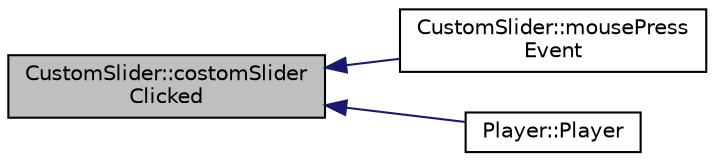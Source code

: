 digraph "CustomSlider::costomSliderClicked"
{
  edge [fontname="Helvetica",fontsize="10",labelfontname="Helvetica",labelfontsize="10"];
  node [fontname="Helvetica",fontsize="10",shape=record];
  rankdir="LR";
  Node5 [label="CustomSlider::costomSlider\lClicked",height=0.2,width=0.4,color="black", fillcolor="grey75", style="filled", fontcolor="black"];
  Node5 -> Node6 [dir="back",color="midnightblue",fontsize="10",style="solid"];
  Node6 [label="CustomSlider::mousePress\lEvent",height=0.2,width=0.4,color="black", fillcolor="white", style="filled",URL="$class_custom_slider.html#a2b0d4882ae9ac4b708d88de26c9578ba",tooltip="override QSlider::mousePressEvent "];
  Node5 -> Node7 [dir="back",color="midnightblue",fontsize="10",style="solid"];
  Node7 [label="Player::Player",height=0.2,width=0.4,color="black", fillcolor="white", style="filled",URL="$class_player.html#a9254d78bab5919f1ce71366b498791a5"];
}
